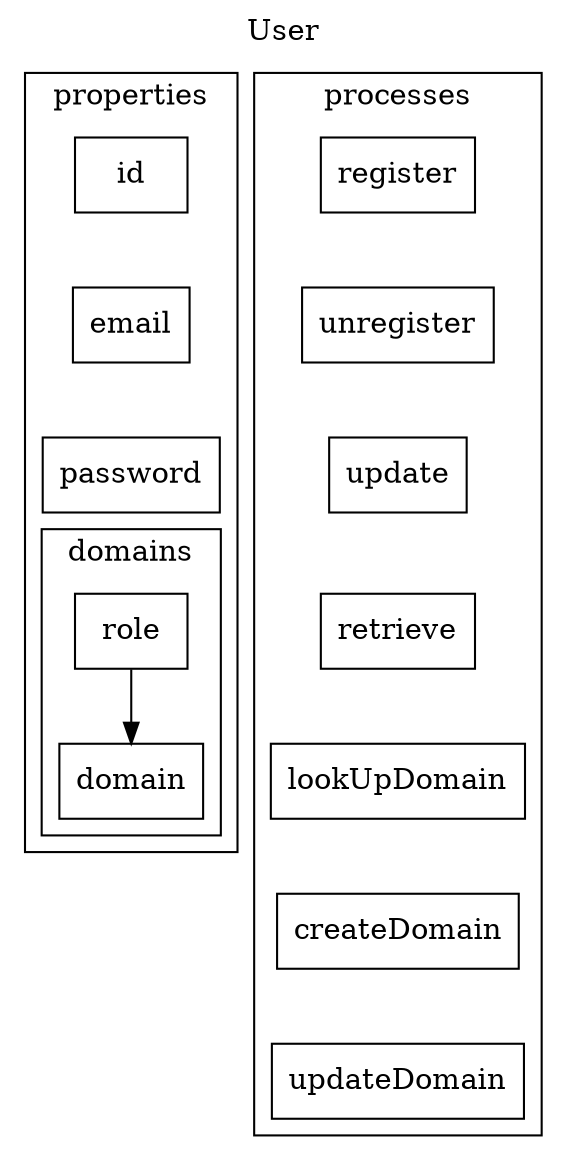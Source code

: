 digraph user{
    labelloc=t
    label="User"
    subgraph cluster_properties{
        label="properties"
        id[shape=rectangle]
        email[shape=rectangle]
        password[shape=rectangle]
        subgraph cluster_domains{
            label="domains"
            domain[shape=rectangle]
            role[shape=rectangle]

            role->domain
        }

        id->email->password->role[style=invis]
    }
    subgraph cluster_processes{
        label="processes"
        register[shape=rectangle]
        unregister[shape=rectangle]
        update[shape=rectangle]
        retrieve[shape=rectangle]
        lookUpDomain[shape=rectangle]
        createDomain[shape=rectangle]
        updateDomain[shape=rectangle]

        register->
        unregister->
        update->
        retrieve->
        lookUpDomain->
        createDomain->
        updateDomain[style=invis]
    }
}
